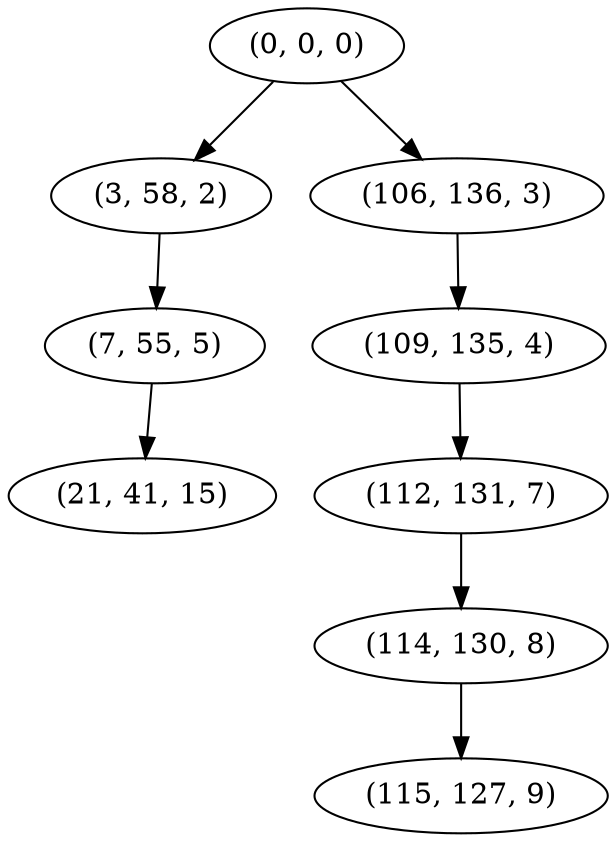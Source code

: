 digraph tree {
    "(0, 0, 0)";
    "(3, 58, 2)";
    "(7, 55, 5)";
    "(21, 41, 15)";
    "(106, 136, 3)";
    "(109, 135, 4)";
    "(112, 131, 7)";
    "(114, 130, 8)";
    "(115, 127, 9)";
    "(0, 0, 0)" -> "(3, 58, 2)";
    "(0, 0, 0)" -> "(106, 136, 3)";
    "(3, 58, 2)" -> "(7, 55, 5)";
    "(7, 55, 5)" -> "(21, 41, 15)";
    "(106, 136, 3)" -> "(109, 135, 4)";
    "(109, 135, 4)" -> "(112, 131, 7)";
    "(112, 131, 7)" -> "(114, 130, 8)";
    "(114, 130, 8)" -> "(115, 127, 9)";
}
